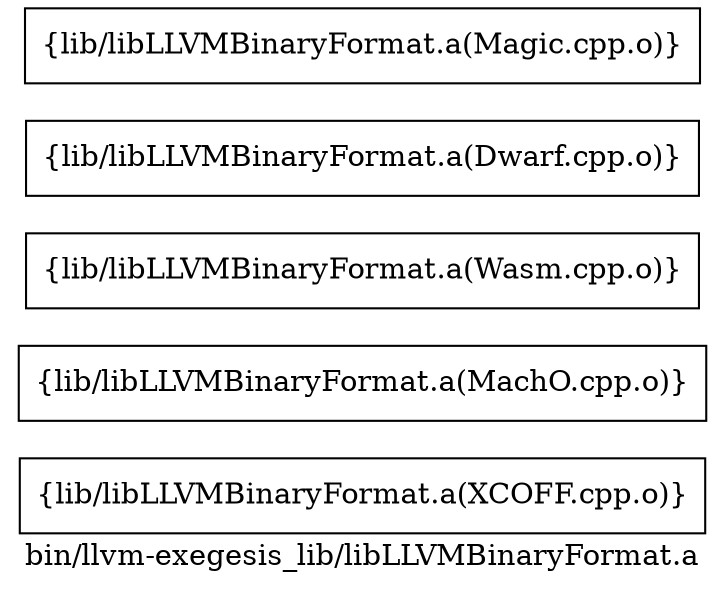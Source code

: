 digraph "bin/llvm-exegesis_lib/libLLVMBinaryFormat.a" {
	label="bin/llvm-exegesis_lib/libLLVMBinaryFormat.a";
	rankdir=LR;

	Node0x55b45cbd1ea8 [shape=record,shape=box,group=0,label="{lib/libLLVMBinaryFormat.a(XCOFF.cpp.o)}"];
	Node0x55b45cbc47a8 [shape=record,shape=box,group=0,label="{lib/libLLVMBinaryFormat.a(MachO.cpp.o)}"];
	Node0x55b45cbd2218 [shape=record,shape=box,group=0,label="{lib/libLLVMBinaryFormat.a(Wasm.cpp.o)}"];
	Node0x55b45cbc56f8 [shape=record,shape=box,group=0,label="{lib/libLLVMBinaryFormat.a(Dwarf.cpp.o)}"];
	Node0x55b45cbd2e98 [shape=record,shape=box,group=0,label="{lib/libLLVMBinaryFormat.a(Magic.cpp.o)}"];
}
